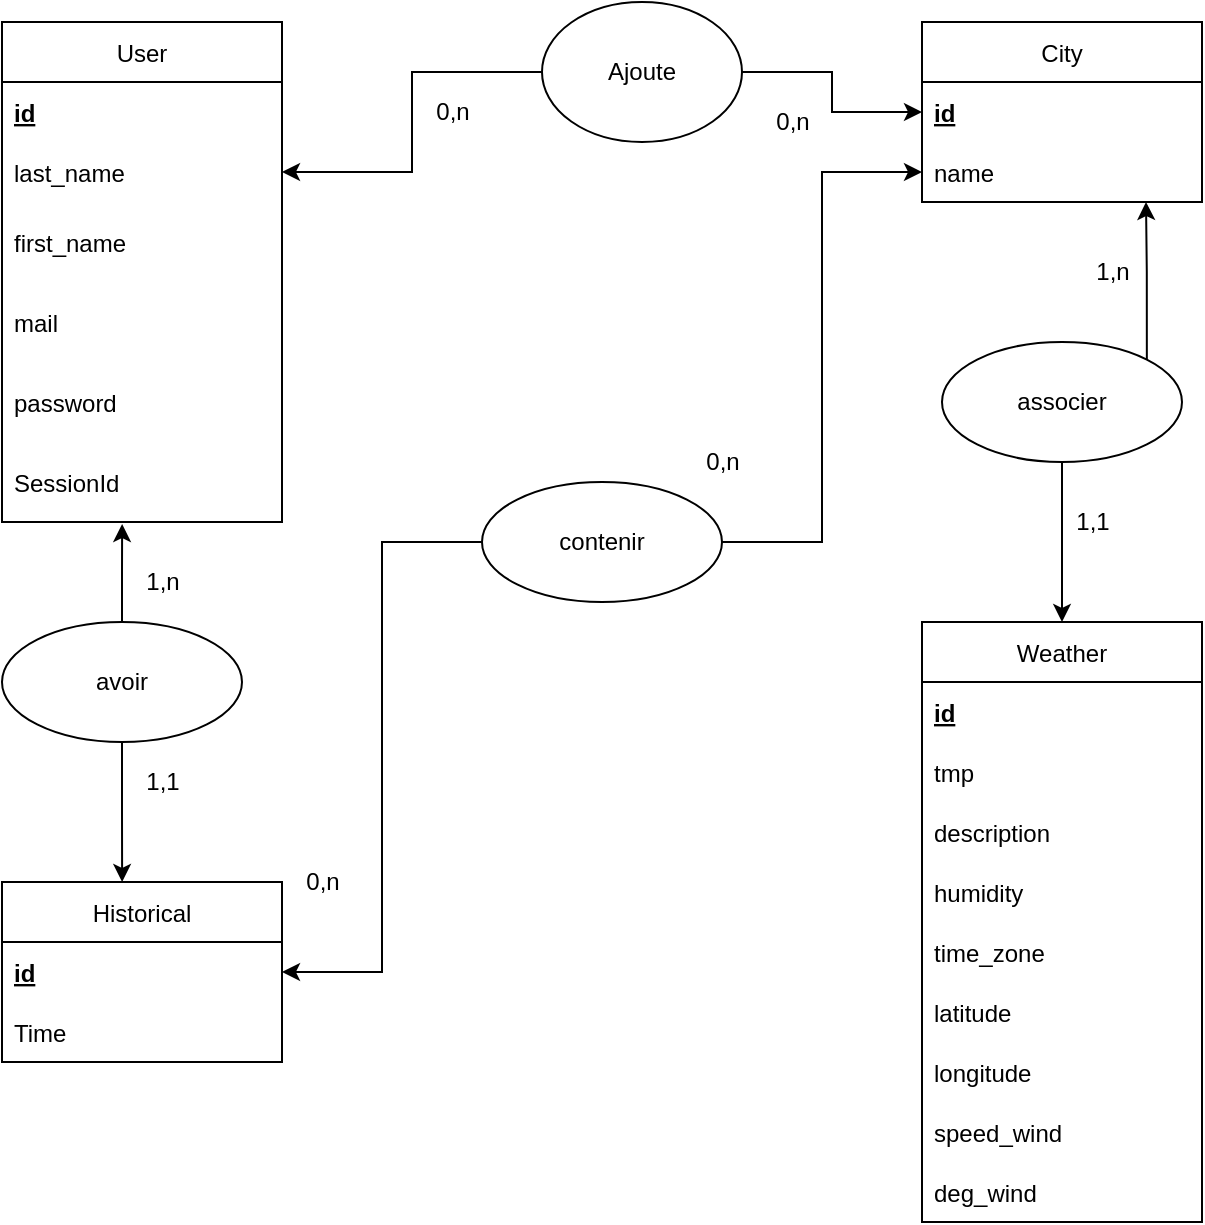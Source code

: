 <mxfile version="15.5.1" type="device"><diagram id="-xDsqnPynsrZMpLEc9R8" name="Page-1"><mxGraphModel dx="1422" dy="794" grid="1" gridSize="10" guides="1" tooltips="1" connect="1" arrows="1" fold="1" page="1" pageScale="1" pageWidth="827" pageHeight="1169" math="0" shadow="0"><root><mxCell id="0"/><mxCell id="1" parent="0"/><mxCell id="84qFAt1PLdl2Yi6Qbe3K-1" value="User" style="swimlane;fontStyle=0;childLayout=stackLayout;horizontal=1;startSize=30;horizontalStack=0;resizeParent=1;resizeParentMax=0;resizeLast=0;collapsible=1;marginBottom=0;" vertex="1" parent="1"><mxGeometry x="80" y="40" width="140" height="250" as="geometry"/></mxCell><mxCell id="84qFAt1PLdl2Yi6Qbe3K-2" value="id" style="text;strokeColor=none;fillColor=none;align=left;verticalAlign=middle;spacingLeft=4;spacingRight=4;overflow=hidden;points=[[0,0.5],[1,0.5]];portConstraint=eastwest;rotatable=0;fontStyle=5" vertex="1" parent="84qFAt1PLdl2Yi6Qbe3K-1"><mxGeometry y="30" width="140" height="30" as="geometry"/></mxCell><mxCell id="84qFAt1PLdl2Yi6Qbe3K-3" value="last_name" style="text;strokeColor=none;fillColor=none;align=left;verticalAlign=middle;spacingLeft=4;spacingRight=4;overflow=hidden;points=[[0,0.5],[1,0.5]];portConstraint=eastwest;rotatable=0;" vertex="1" parent="84qFAt1PLdl2Yi6Qbe3K-1"><mxGeometry y="60" width="140" height="30" as="geometry"/></mxCell><mxCell id="84qFAt1PLdl2Yi6Qbe3K-4" value="first_name" style="text;strokeColor=none;fillColor=none;align=left;verticalAlign=middle;spacingLeft=4;spacingRight=4;overflow=hidden;points=[[0,0.5],[1,0.5]];portConstraint=eastwest;rotatable=0;" vertex="1" parent="84qFAt1PLdl2Yi6Qbe3K-1"><mxGeometry y="90" width="140" height="40" as="geometry"/></mxCell><mxCell id="84qFAt1PLdl2Yi6Qbe3K-10" value="mail" style="text;strokeColor=none;fillColor=none;align=left;verticalAlign=middle;spacingLeft=4;spacingRight=4;overflow=hidden;points=[[0,0.5],[1,0.5]];portConstraint=eastwest;rotatable=0;" vertex="1" parent="84qFAt1PLdl2Yi6Qbe3K-1"><mxGeometry y="130" width="140" height="40" as="geometry"/></mxCell><mxCell id="84qFAt1PLdl2Yi6Qbe3K-16" value="password" style="text;strokeColor=none;fillColor=none;align=left;verticalAlign=middle;spacingLeft=4;spacingRight=4;overflow=hidden;points=[[0,0.5],[1,0.5]];portConstraint=eastwest;rotatable=0;" vertex="1" parent="84qFAt1PLdl2Yi6Qbe3K-1"><mxGeometry y="170" width="140" height="40" as="geometry"/></mxCell><mxCell id="84qFAt1PLdl2Yi6Qbe3K-17" value="SessionId" style="text;strokeColor=none;fillColor=none;align=left;verticalAlign=middle;spacingLeft=4;spacingRight=4;overflow=hidden;points=[[0,0.5],[1,0.5]];portConstraint=eastwest;rotatable=0;" vertex="1" parent="84qFAt1PLdl2Yi6Qbe3K-1"><mxGeometry y="210" width="140" height="40" as="geometry"/></mxCell><mxCell id="84qFAt1PLdl2Yi6Qbe3K-18" value="City" style="swimlane;fontStyle=0;childLayout=stackLayout;horizontal=1;startSize=30;horizontalStack=0;resizeParent=1;resizeParentMax=0;resizeLast=0;collapsible=1;marginBottom=0;fontColor=none;" vertex="1" parent="1"><mxGeometry x="540" y="40" width="140" height="90" as="geometry"/></mxCell><mxCell id="84qFAt1PLdl2Yi6Qbe3K-19" value="id" style="text;strokeColor=none;fillColor=none;align=left;verticalAlign=middle;spacingLeft=4;spacingRight=4;overflow=hidden;points=[[0,0.5],[1,0.5]];portConstraint=eastwest;rotatable=0;fontColor=none;fontStyle=5" vertex="1" parent="84qFAt1PLdl2Yi6Qbe3K-18"><mxGeometry y="30" width="140" height="30" as="geometry"/></mxCell><mxCell id="84qFAt1PLdl2Yi6Qbe3K-20" value="name" style="text;strokeColor=none;fillColor=none;align=left;verticalAlign=middle;spacingLeft=4;spacingRight=4;overflow=hidden;points=[[0,0.5],[1,0.5]];portConstraint=eastwest;rotatable=0;fontColor=none;" vertex="1" parent="84qFAt1PLdl2Yi6Qbe3K-18"><mxGeometry y="60" width="140" height="30" as="geometry"/></mxCell><mxCell id="84qFAt1PLdl2Yi6Qbe3K-22" value="Weather" style="swimlane;fontStyle=0;childLayout=stackLayout;horizontal=1;startSize=30;horizontalStack=0;resizeParent=1;resizeParentMax=0;resizeLast=0;collapsible=1;marginBottom=0;fontColor=none;" vertex="1" parent="1"><mxGeometry x="540" y="340" width="140" height="300" as="geometry"/></mxCell><mxCell id="84qFAt1PLdl2Yi6Qbe3K-23" value="id" style="text;strokeColor=none;fillColor=none;align=left;verticalAlign=middle;spacingLeft=4;spacingRight=4;overflow=hidden;points=[[0,0.5],[1,0.5]];portConstraint=eastwest;rotatable=0;fontColor=none;fontStyle=5" vertex="1" parent="84qFAt1PLdl2Yi6Qbe3K-22"><mxGeometry y="30" width="140" height="30" as="geometry"/></mxCell><mxCell id="84qFAt1PLdl2Yi6Qbe3K-24" value="tmp" style="text;strokeColor=none;fillColor=none;align=left;verticalAlign=middle;spacingLeft=4;spacingRight=4;overflow=hidden;points=[[0,0.5],[1,0.5]];portConstraint=eastwest;rotatable=0;fontColor=none;" vertex="1" parent="84qFAt1PLdl2Yi6Qbe3K-22"><mxGeometry y="60" width="140" height="30" as="geometry"/></mxCell><mxCell id="84qFAt1PLdl2Yi6Qbe3K-25" value="description" style="text;strokeColor=none;fillColor=none;align=left;verticalAlign=middle;spacingLeft=4;spacingRight=4;overflow=hidden;points=[[0,0.5],[1,0.5]];portConstraint=eastwest;rotatable=0;fontColor=none;" vertex="1" parent="84qFAt1PLdl2Yi6Qbe3K-22"><mxGeometry y="90" width="140" height="30" as="geometry"/></mxCell><mxCell id="84qFAt1PLdl2Yi6Qbe3K-26" value="humidity" style="text;strokeColor=none;fillColor=none;align=left;verticalAlign=middle;spacingLeft=4;spacingRight=4;overflow=hidden;points=[[0,0.5],[1,0.5]];portConstraint=eastwest;rotatable=0;fontColor=none;" vertex="1" parent="84qFAt1PLdl2Yi6Qbe3K-22"><mxGeometry y="120" width="140" height="30" as="geometry"/></mxCell><mxCell id="84qFAt1PLdl2Yi6Qbe3K-27" value="time_zone" style="text;strokeColor=none;fillColor=none;align=left;verticalAlign=middle;spacingLeft=4;spacingRight=4;overflow=hidden;points=[[0,0.5],[1,0.5]];portConstraint=eastwest;rotatable=0;fontColor=none;" vertex="1" parent="84qFAt1PLdl2Yi6Qbe3K-22"><mxGeometry y="150" width="140" height="30" as="geometry"/></mxCell><mxCell id="84qFAt1PLdl2Yi6Qbe3K-28" value="latitude" style="text;strokeColor=none;fillColor=none;align=left;verticalAlign=middle;spacingLeft=4;spacingRight=4;overflow=hidden;points=[[0,0.5],[1,0.5]];portConstraint=eastwest;rotatable=0;fontColor=none;" vertex="1" parent="84qFAt1PLdl2Yi6Qbe3K-22"><mxGeometry y="180" width="140" height="30" as="geometry"/></mxCell><mxCell id="84qFAt1PLdl2Yi6Qbe3K-29" value="longitude" style="text;strokeColor=none;fillColor=none;align=left;verticalAlign=middle;spacingLeft=4;spacingRight=4;overflow=hidden;points=[[0,0.5],[1,0.5]];portConstraint=eastwest;rotatable=0;fontColor=none;" vertex="1" parent="84qFAt1PLdl2Yi6Qbe3K-22"><mxGeometry y="210" width="140" height="30" as="geometry"/></mxCell><mxCell id="84qFAt1PLdl2Yi6Qbe3K-30" value="speed_wind" style="text;strokeColor=none;fillColor=none;align=left;verticalAlign=middle;spacingLeft=4;spacingRight=4;overflow=hidden;points=[[0,0.5],[1,0.5]];portConstraint=eastwest;rotatable=0;fontColor=none;" vertex="1" parent="84qFAt1PLdl2Yi6Qbe3K-22"><mxGeometry y="240" width="140" height="30" as="geometry"/></mxCell><mxCell id="84qFAt1PLdl2Yi6Qbe3K-31" value="deg_wind" style="text;strokeColor=none;fillColor=none;align=left;verticalAlign=middle;spacingLeft=4;spacingRight=4;overflow=hidden;points=[[0,0.5],[1,0.5]];portConstraint=eastwest;rotatable=0;fontColor=none;" vertex="1" parent="84qFAt1PLdl2Yi6Qbe3K-22"><mxGeometry y="270" width="140" height="30" as="geometry"/></mxCell><mxCell id="84qFAt1PLdl2Yi6Qbe3K-32" value="Historical" style="swimlane;fontStyle=0;childLayout=stackLayout;horizontal=1;startSize=30;horizontalStack=0;resizeParent=1;resizeParentMax=0;resizeLast=0;collapsible=1;marginBottom=0;fontColor=none;" vertex="1" parent="1"><mxGeometry x="80" y="470" width="140" height="90" as="geometry"/></mxCell><mxCell id="84qFAt1PLdl2Yi6Qbe3K-33" value="id" style="text;strokeColor=none;fillColor=none;align=left;verticalAlign=middle;spacingLeft=4;spacingRight=4;overflow=hidden;points=[[0,0.5],[1,0.5]];portConstraint=eastwest;rotatable=0;fontColor=none;fontStyle=5" vertex="1" parent="84qFAt1PLdl2Yi6Qbe3K-32"><mxGeometry y="30" width="140" height="30" as="geometry"/></mxCell><mxCell id="84qFAt1PLdl2Yi6Qbe3K-34" value="Time" style="text;strokeColor=none;fillColor=none;align=left;verticalAlign=middle;spacingLeft=4;spacingRight=4;overflow=hidden;points=[[0,0.5],[1,0.5]];portConstraint=eastwest;rotatable=0;fontColor=none;" vertex="1" parent="84qFAt1PLdl2Yi6Qbe3K-32"><mxGeometry y="60" width="140" height="30" as="geometry"/></mxCell><mxCell id="84qFAt1PLdl2Yi6Qbe3K-37" style="edgeStyle=orthogonalEdgeStyle;rounded=0;orthogonalLoop=1;jettySize=auto;html=1;exitX=0;exitY=0.5;exitDx=0;exitDy=0;entryX=1;entryY=0.5;entryDx=0;entryDy=0;fontColor=none;" edge="1" parent="1" source="84qFAt1PLdl2Yi6Qbe3K-36" target="84qFAt1PLdl2Yi6Qbe3K-3"><mxGeometry relative="1" as="geometry"/></mxCell><mxCell id="84qFAt1PLdl2Yi6Qbe3K-54" style="edgeStyle=orthogonalEdgeStyle;rounded=0;orthogonalLoop=1;jettySize=auto;html=1;exitX=1;exitY=0.5;exitDx=0;exitDy=0;entryX=0;entryY=0.5;entryDx=0;entryDy=0;fontColor=none;" edge="1" parent="1" source="84qFAt1PLdl2Yi6Qbe3K-36" target="84qFAt1PLdl2Yi6Qbe3K-19"><mxGeometry relative="1" as="geometry"/></mxCell><mxCell id="84qFAt1PLdl2Yi6Qbe3K-36" value="Ajoute" style="ellipse;whiteSpace=wrap;html=1;fontColor=none;" vertex="1" parent="1"><mxGeometry x="350" y="30" width="100" height="70" as="geometry"/></mxCell><mxCell id="84qFAt1PLdl2Yi6Qbe3K-39" value="0,n" style="text;html=1;align=center;verticalAlign=middle;resizable=0;points=[];autosize=1;strokeColor=none;fillColor=none;fontColor=none;" vertex="1" parent="1"><mxGeometry x="290" y="75" width="30" height="20" as="geometry"/></mxCell><mxCell id="84qFAt1PLdl2Yi6Qbe3K-40" value="0,n" style="text;html=1;align=center;verticalAlign=middle;resizable=0;points=[];autosize=1;strokeColor=none;fillColor=none;fontColor=none;" vertex="1" parent="1"><mxGeometry x="460" y="80" width="30" height="20" as="geometry"/></mxCell><mxCell id="84qFAt1PLdl2Yi6Qbe3K-42" style="edgeStyle=orthogonalEdgeStyle;rounded=0;orthogonalLoop=1;jettySize=auto;html=1;exitX=0.5;exitY=1;exitDx=0;exitDy=0;entryX=0.429;entryY=0;entryDx=0;entryDy=0;entryPerimeter=0;fontColor=none;" edge="1" parent="1" source="84qFAt1PLdl2Yi6Qbe3K-41" target="84qFAt1PLdl2Yi6Qbe3K-32"><mxGeometry relative="1" as="geometry"/></mxCell><mxCell id="84qFAt1PLdl2Yi6Qbe3K-43" style="edgeStyle=orthogonalEdgeStyle;rounded=0;orthogonalLoop=1;jettySize=auto;html=1;exitX=0.5;exitY=0;exitDx=0;exitDy=0;entryX=0.429;entryY=1.025;entryDx=0;entryDy=0;entryPerimeter=0;fontColor=none;" edge="1" parent="1" source="84qFAt1PLdl2Yi6Qbe3K-41" target="84qFAt1PLdl2Yi6Qbe3K-17"><mxGeometry relative="1" as="geometry"/></mxCell><mxCell id="84qFAt1PLdl2Yi6Qbe3K-41" value="avoir" style="ellipse;whiteSpace=wrap;html=1;fontColor=none;" vertex="1" parent="1"><mxGeometry x="80" y="340" width="120" height="60" as="geometry"/></mxCell><mxCell id="84qFAt1PLdl2Yi6Qbe3K-44" value="1,1" style="text;html=1;align=center;verticalAlign=middle;resizable=0;points=[];autosize=1;strokeColor=none;fillColor=none;fontColor=none;" vertex="1" parent="1"><mxGeometry x="145" y="410" width="30" height="20" as="geometry"/></mxCell><mxCell id="84qFAt1PLdl2Yi6Qbe3K-45" value="1,n" style="text;html=1;align=center;verticalAlign=middle;resizable=0;points=[];autosize=1;strokeColor=none;fillColor=none;fontColor=none;" vertex="1" parent="1"><mxGeometry x="145" y="310" width="30" height="20" as="geometry"/></mxCell><mxCell id="84qFAt1PLdl2Yi6Qbe3K-47" style="edgeStyle=orthogonalEdgeStyle;rounded=0;orthogonalLoop=1;jettySize=auto;html=1;exitX=0.5;exitY=1;exitDx=0;exitDy=0;entryX=0.5;entryY=0;entryDx=0;entryDy=0;fontColor=none;" edge="1" parent="1" source="84qFAt1PLdl2Yi6Qbe3K-46" target="84qFAt1PLdl2Yi6Qbe3K-22"><mxGeometry relative="1" as="geometry"/></mxCell><mxCell id="84qFAt1PLdl2Yi6Qbe3K-49" style="edgeStyle=orthogonalEdgeStyle;rounded=0;orthogonalLoop=1;jettySize=auto;html=1;exitX=1;exitY=0;exitDx=0;exitDy=0;entryX=0.8;entryY=1;entryDx=0;entryDy=0;entryPerimeter=0;fontColor=none;" edge="1" parent="1" source="84qFAt1PLdl2Yi6Qbe3K-46" target="84qFAt1PLdl2Yi6Qbe3K-20"><mxGeometry relative="1" as="geometry"/></mxCell><mxCell id="84qFAt1PLdl2Yi6Qbe3K-46" value="associer" style="ellipse;whiteSpace=wrap;html=1;fontColor=none;" vertex="1" parent="1"><mxGeometry x="550" y="200" width="120" height="60" as="geometry"/></mxCell><mxCell id="84qFAt1PLdl2Yi6Qbe3K-50" value="1,1" style="text;html=1;align=center;verticalAlign=middle;resizable=0;points=[];autosize=1;strokeColor=none;fillColor=none;fontColor=none;" vertex="1" parent="1"><mxGeometry x="610" y="280" width="30" height="20" as="geometry"/></mxCell><mxCell id="84qFAt1PLdl2Yi6Qbe3K-51" value="1,n" style="text;html=1;align=center;verticalAlign=middle;resizable=0;points=[];autosize=1;strokeColor=none;fillColor=none;fontColor=none;" vertex="1" parent="1"><mxGeometry x="620" y="155" width="30" height="20" as="geometry"/></mxCell><mxCell id="84qFAt1PLdl2Yi6Qbe3K-55" style="edgeStyle=orthogonalEdgeStyle;rounded=0;orthogonalLoop=1;jettySize=auto;html=1;exitX=1;exitY=0.5;exitDx=0;exitDy=0;entryX=0;entryY=0.5;entryDx=0;entryDy=0;fontColor=none;" edge="1" parent="1" source="84qFAt1PLdl2Yi6Qbe3K-52" target="84qFAt1PLdl2Yi6Qbe3K-20"><mxGeometry relative="1" as="geometry"/></mxCell><mxCell id="84qFAt1PLdl2Yi6Qbe3K-56" style="edgeStyle=orthogonalEdgeStyle;rounded=0;orthogonalLoop=1;jettySize=auto;html=1;exitX=0;exitY=0.5;exitDx=0;exitDy=0;entryX=1;entryY=0.5;entryDx=0;entryDy=0;fontColor=none;" edge="1" parent="1" source="84qFAt1PLdl2Yi6Qbe3K-52" target="84qFAt1PLdl2Yi6Qbe3K-33"><mxGeometry relative="1" as="geometry"/></mxCell><mxCell id="84qFAt1PLdl2Yi6Qbe3K-52" value="contenir" style="ellipse;whiteSpace=wrap;html=1;fontColor=none;" vertex="1" parent="1"><mxGeometry x="320" y="270" width="120" height="60" as="geometry"/></mxCell><mxCell id="84qFAt1PLdl2Yi6Qbe3K-57" value="0,n" style="text;html=1;align=center;verticalAlign=middle;resizable=0;points=[];autosize=1;strokeColor=none;fillColor=none;fontColor=none;" vertex="1" parent="1"><mxGeometry x="425" y="250" width="30" height="20" as="geometry"/></mxCell><mxCell id="84qFAt1PLdl2Yi6Qbe3K-58" value="0,n" style="text;html=1;align=center;verticalAlign=middle;resizable=0;points=[];autosize=1;strokeColor=none;fillColor=none;fontColor=none;" vertex="1" parent="1"><mxGeometry x="225" y="460" width="30" height="20" as="geometry"/></mxCell></root></mxGraphModel></diagram></mxfile>